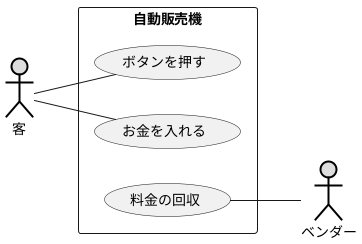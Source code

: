 @startuml ユースケース図
left to right direction
actor 客#DDDDDD;line:black;line.bold;
actor ベンダー#DDDDDD;line:black;line.bold;
rectangle 自動販売機 {
    usecase ボタンを押す
    usecase お金を入れる
    usecase 料金の回収
}

客 -- ボタンを押す
客 -- お金を入れる
料金の回収 -- ベンダー
@enduml